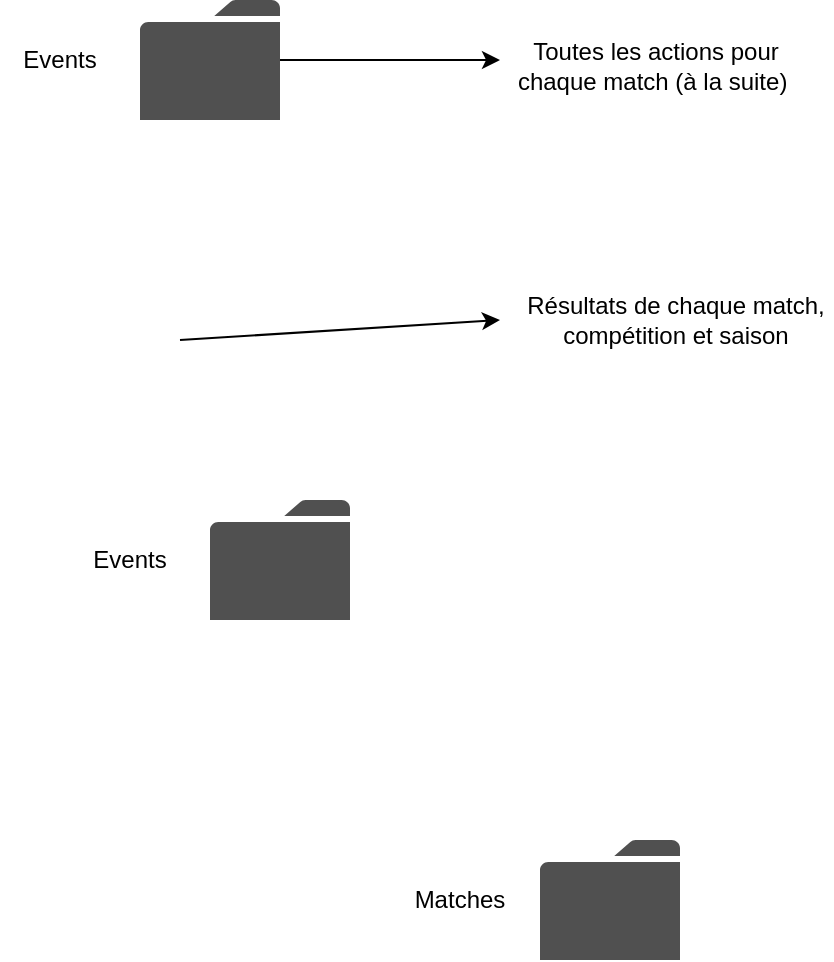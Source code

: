<mxfile version="24.4.13" type="device">
  <diagram name="Page-1" id="4rgGhV19Bqo6P7CUq9J1">
    <mxGraphModel dx="1434" dy="738" grid="1" gridSize="10" guides="1" tooltips="1" connect="1" arrows="1" fold="1" page="1" pageScale="1" pageWidth="827" pageHeight="1169" math="0" shadow="0">
      <root>
        <mxCell id="0" />
        <mxCell id="1" parent="0" />
        <mxCell id="ew0agYDA0tfILV0PyHbA-1" value="" style="sketch=0;pointerEvents=1;shadow=0;dashed=0;html=1;strokeColor=none;fillColor=#505050;labelPosition=center;verticalLabelPosition=bottom;verticalAlign=top;outlineConnect=0;align=center;shape=mxgraph.office.concepts.folder;" vertex="1" parent="1">
          <mxGeometry x="180" y="100" width="70" height="60" as="geometry" />
        </mxCell>
        <mxCell id="ew0agYDA0tfILV0PyHbA-2" value="" style="sketch=0;pointerEvents=1;shadow=0;dashed=0;html=1;strokeColor=none;fillColor=#505050;labelPosition=center;verticalLabelPosition=bottom;verticalAlign=top;outlineConnect=0;align=center;shape=mxgraph.office.concepts.folder;" vertex="1" parent="1">
          <mxGeometry x="380" y="520" width="70" height="60" as="geometry" />
        </mxCell>
        <mxCell id="ew0agYDA0tfILV0PyHbA-3" value="Events" style="text;html=1;align=center;verticalAlign=middle;whiteSpace=wrap;rounded=0;" vertex="1" parent="1">
          <mxGeometry x="110" y="115" width="60" height="30" as="geometry" />
        </mxCell>
        <mxCell id="ew0agYDA0tfILV0PyHbA-4" value="Matches" style="text;html=1;align=center;verticalAlign=middle;whiteSpace=wrap;rounded=0;" vertex="1" parent="1">
          <mxGeometry x="310" y="535" width="60" height="30" as="geometry" />
        </mxCell>
        <mxCell id="ew0agYDA0tfILV0PyHbA-5" value="" style="endArrow=classic;html=1;rounded=0;" edge="1" parent="1" source="ew0agYDA0tfILV0PyHbA-1">
          <mxGeometry width="50" height="50" relative="1" as="geometry">
            <mxPoint x="420" y="90" as="sourcePoint" />
            <mxPoint x="360" y="130" as="targetPoint" />
          </mxGeometry>
        </mxCell>
        <mxCell id="ew0agYDA0tfILV0PyHbA-6" value="" style="endArrow=classic;html=1;rounded=0;" edge="1" parent="1">
          <mxGeometry width="50" height="50" relative="1" as="geometry">
            <mxPoint x="200" y="270" as="sourcePoint" />
            <mxPoint x="360" y="260" as="targetPoint" />
          </mxGeometry>
        </mxCell>
        <mxCell id="ew0agYDA0tfILV0PyHbA-7" value="Toutes les actions pour chaque match (à la suite)&amp;nbsp;" style="text;html=1;align=center;verticalAlign=middle;whiteSpace=wrap;rounded=0;" vertex="1" parent="1">
          <mxGeometry x="360" y="100" width="156" height="65" as="geometry" />
        </mxCell>
        <mxCell id="ew0agYDA0tfILV0PyHbA-8" value="Résultats de chaque match, compétition et saison" style="text;html=1;align=center;verticalAlign=middle;whiteSpace=wrap;rounded=0;" vertex="1" parent="1">
          <mxGeometry x="370" y="227.5" width="156" height="65" as="geometry" />
        </mxCell>
        <mxCell id="ew0agYDA0tfILV0PyHbA-11" value="" style="sketch=0;pointerEvents=1;shadow=0;dashed=0;html=1;strokeColor=none;fillColor=#505050;labelPosition=center;verticalLabelPosition=bottom;verticalAlign=top;outlineConnect=0;align=center;shape=mxgraph.office.concepts.folder;" vertex="1" parent="1">
          <mxGeometry x="215" y="350" width="70" height="60" as="geometry" />
        </mxCell>
        <mxCell id="ew0agYDA0tfILV0PyHbA-12" value="Events" style="text;html=1;align=center;verticalAlign=middle;whiteSpace=wrap;rounded=0;" vertex="1" parent="1">
          <mxGeometry x="145" y="365" width="60" height="30" as="geometry" />
        </mxCell>
      </root>
    </mxGraphModel>
  </diagram>
</mxfile>
